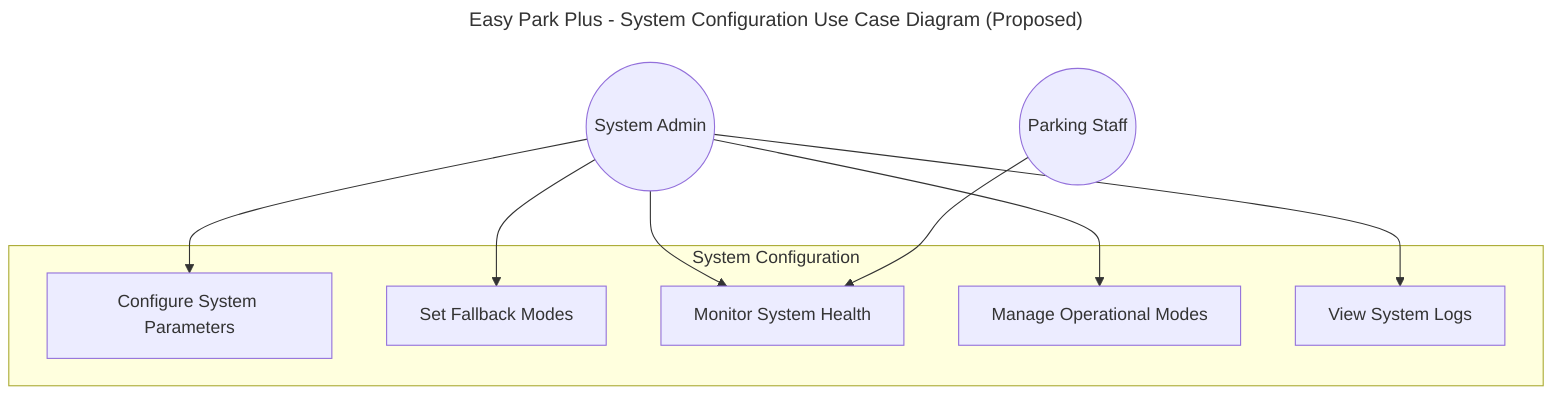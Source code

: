 ---
title: Easy Park Plus - System Configuration Use Case Diagram (Proposed)
---

graph TD
    SystemAdmin((System Admin))
    Staff((Parking Staff))

    subgraph "System Configuration"
        UC1[Configure System Parameters]
        UC2[Set Fallback Modes]
        UC3[Monitor System Health]
        UC4[Manage Operational Modes]
        UC5[View System Logs]
    end

    SystemAdmin --> UC1
    SystemAdmin --> UC2
    SystemAdmin --> UC3
    SystemAdmin --> UC4
    SystemAdmin --> UC5
    Staff --> UC3
